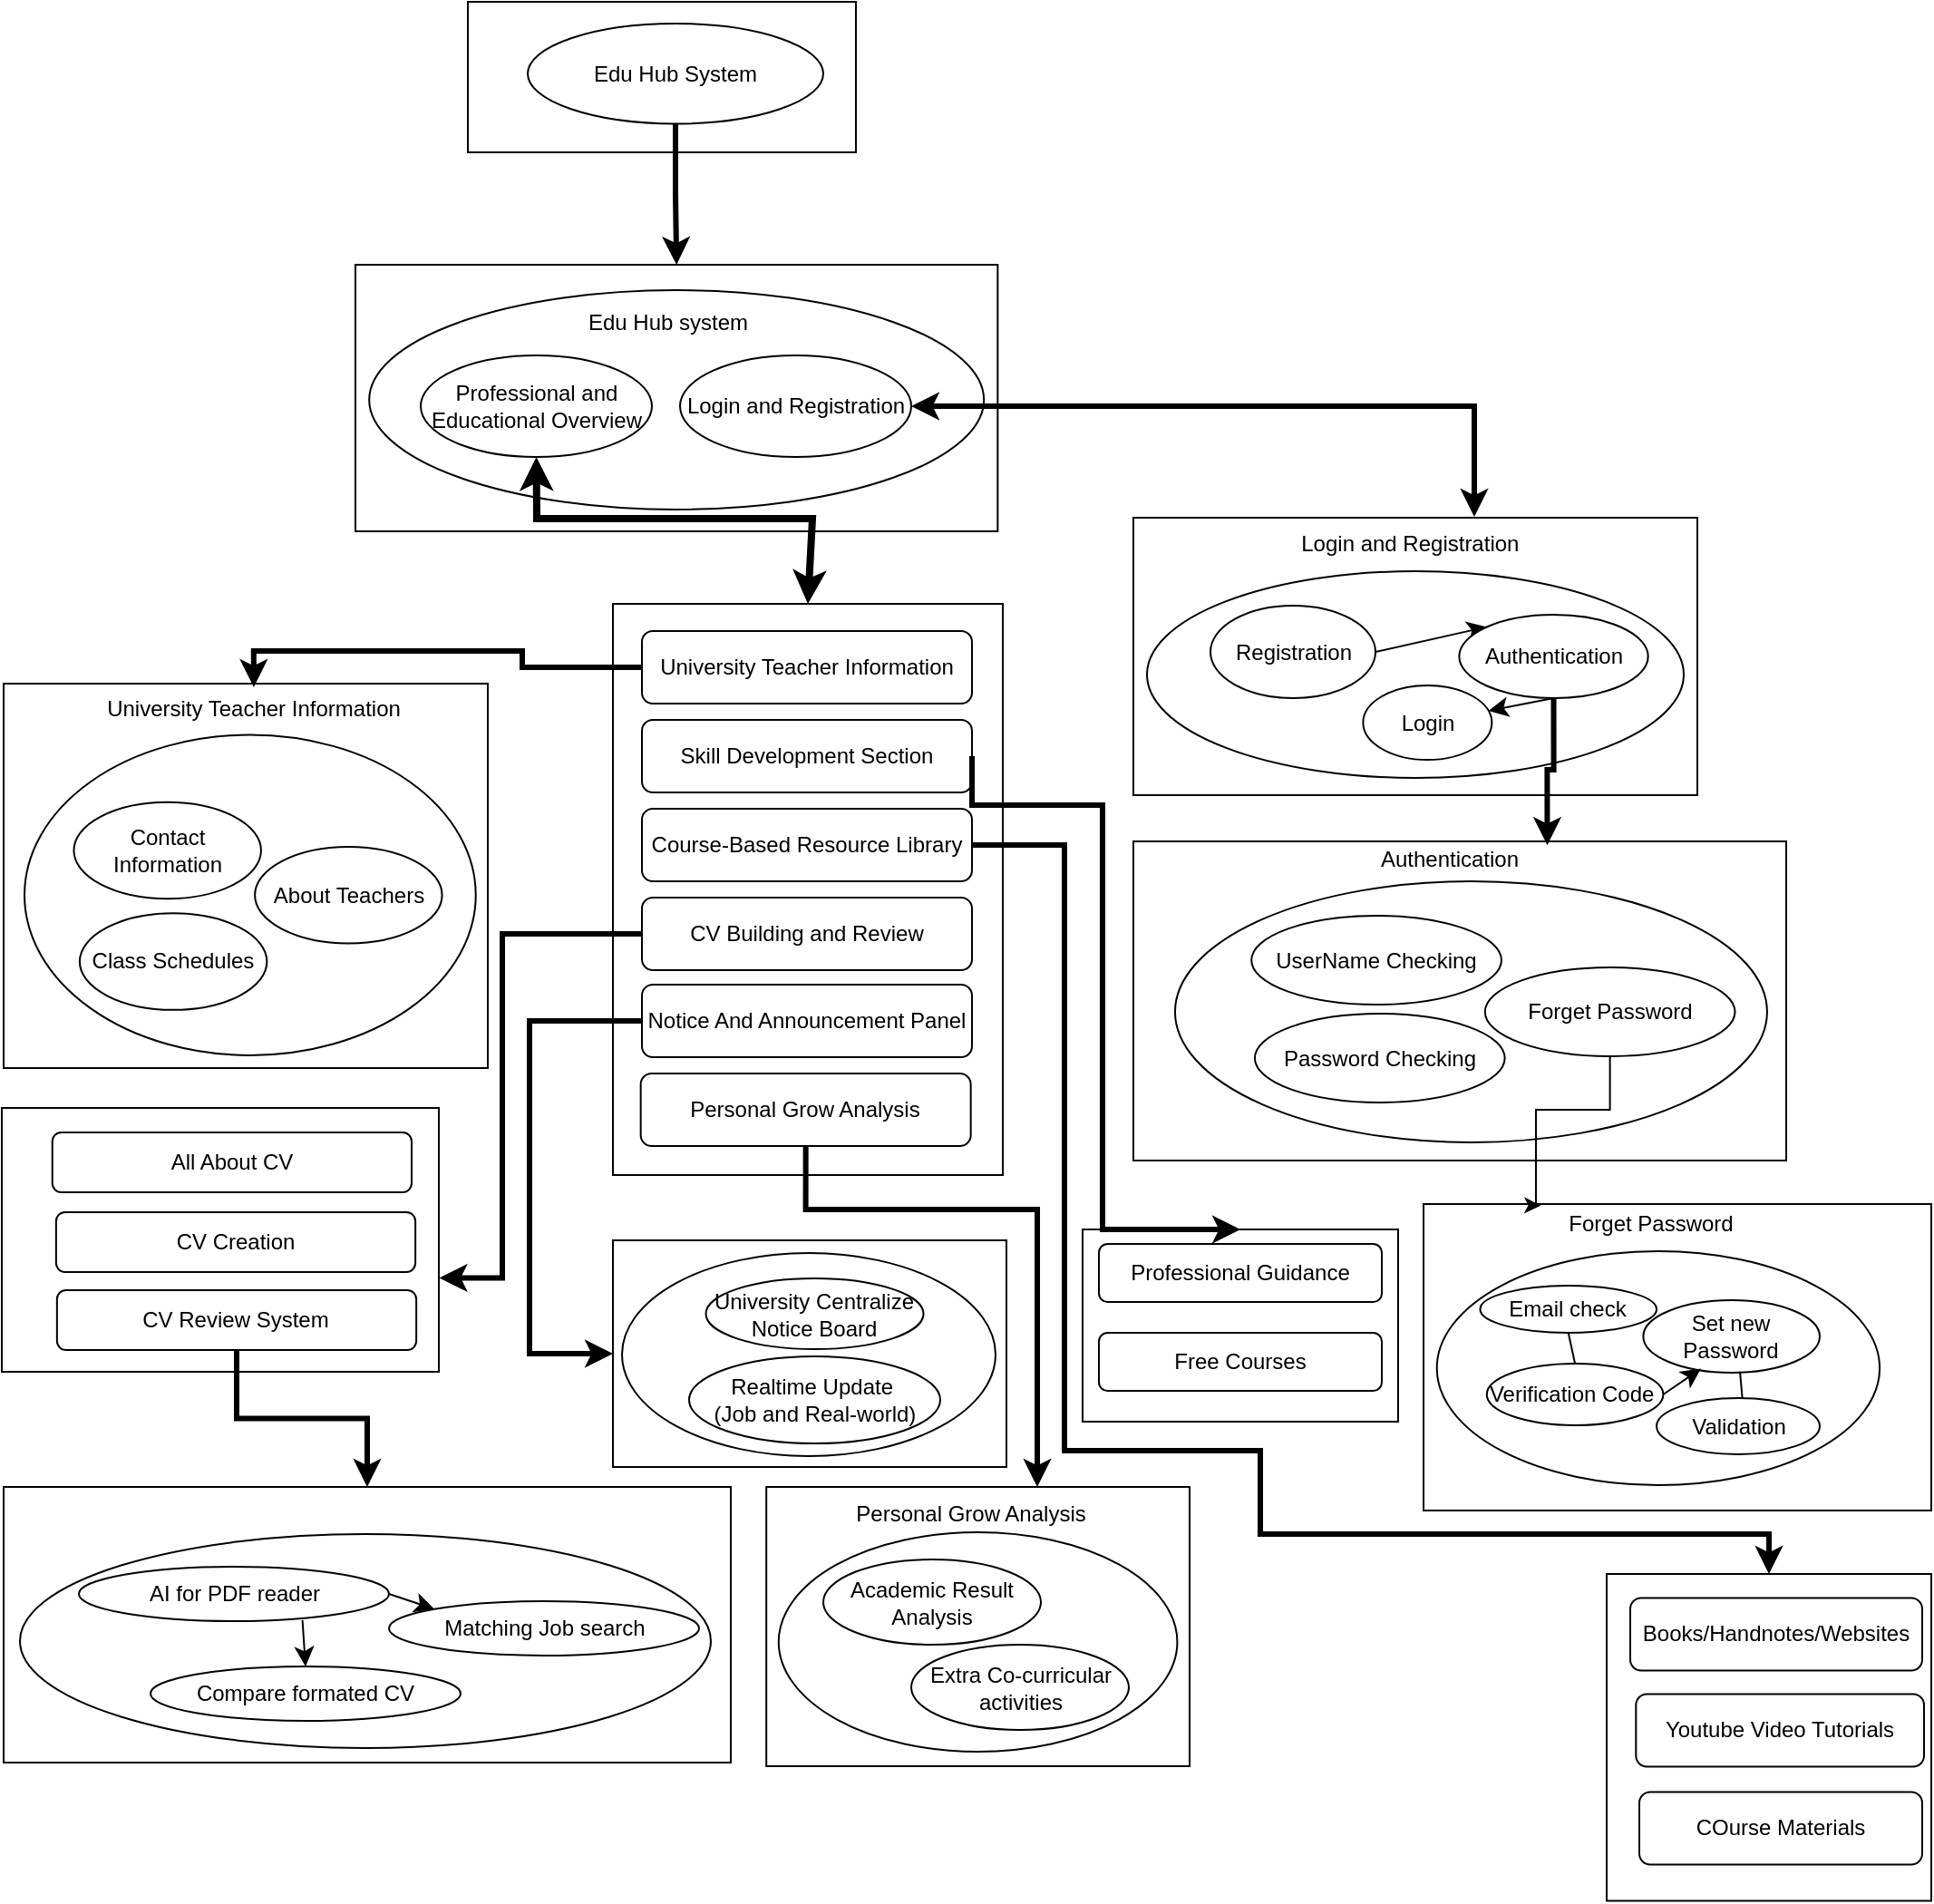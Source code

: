 <mxfile version="26.1.0">
  <diagram name="Page-1" id="dIcrA_qB1EK9TaSI5K_2">
    <mxGraphModel dx="2550" dy="1342" grid="0" gridSize="10" guides="1" tooltips="1" connect="1" arrows="1" fold="1" page="0" pageScale="1" pageWidth="850" pageHeight="1100" math="0" shadow="0">
      <root>
        <mxCell id="0" />
        <mxCell id="1" parent="0" />
        <mxCell id="Bnf2NCZyDXiezHd9HjdY-45" value="" style="rounded=0;whiteSpace=wrap;html=1;" vertex="1" parent="1">
          <mxGeometry x="-114" y="296" width="217" height="125" as="geometry" />
        </mxCell>
        <mxCell id="Bnf2NCZyDXiezHd9HjdY-48" value="" style="ellipse;whiteSpace=wrap;html=1;" vertex="1" parent="1">
          <mxGeometry x="-109" y="303" width="206" height="112" as="geometry" />
        </mxCell>
        <mxCell id="Bnf2NCZyDXiezHd9HjdY-31" value="" style="rounded=0;whiteSpace=wrap;html=1;" vertex="1" parent="1">
          <mxGeometry x="-194.0" y="-387" width="214" height="83" as="geometry" />
        </mxCell>
        <mxCell id="Bnf2NCZyDXiezHd9HjdY-14" value="" style="group" vertex="1" connectable="0" parent="1">
          <mxGeometry x="-450" y="-10.997" width="267" height="212" as="geometry" />
        </mxCell>
        <mxCell id="Bnf2NCZyDXiezHd9HjdY-22" value="" style="rounded=0;whiteSpace=wrap;html=1;" vertex="1" parent="Bnf2NCZyDXiezHd9HjdY-14">
          <mxGeometry width="267" height="212" as="geometry" />
        </mxCell>
        <mxCell id="Bnf2NCZyDXiezHd9HjdY-23" value="" style="group" vertex="1" connectable="0" parent="Bnf2NCZyDXiezHd9HjdY-14">
          <mxGeometry x="11.511" y="1.987" width="248.85" height="202.962" as="geometry" />
        </mxCell>
        <mxCell id="Bnf2NCZyDXiezHd9HjdY-17" value="" style="ellipse;whiteSpace=wrap;html=1;container=0;" vertex="1" parent="Bnf2NCZyDXiezHd9HjdY-23">
          <mxGeometry y="26.254" width="248.85" height="176.707" as="geometry" />
        </mxCell>
        <mxCell id="Bnf2NCZyDXiezHd9HjdY-18" value="University Teacher Information" style="text;html=1;align=center;verticalAlign=middle;whiteSpace=wrap;rounded=0;container=0;" vertex="1" parent="Bnf2NCZyDXiezHd9HjdY-23">
          <mxGeometry x="38.199" width="176.45" height="24.21" as="geometry" />
        </mxCell>
        <mxCell id="Bnf2NCZyDXiezHd9HjdY-19" value="Contact Information" style="ellipse;whiteSpace=wrap;html=1;container=0;" vertex="1" parent="Bnf2NCZyDXiezHd9HjdY-23">
          <mxGeometry x="27.208" y="63.371" width="103.251" height="53.254" as="geometry" />
        </mxCell>
        <mxCell id="Bnf2NCZyDXiezHd9HjdY-20" value="About Teachers" style="ellipse;whiteSpace=wrap;html=1;container=0;" vertex="1" parent="Bnf2NCZyDXiezHd9HjdY-23">
          <mxGeometry x="127.039" y="87.981" width="103.251" height="53.254" as="geometry" />
        </mxCell>
        <mxCell id="Bnf2NCZyDXiezHd9HjdY-21" value="Class Schedules" style="ellipse;whiteSpace=wrap;html=1;container=0;" vertex="1" parent="Bnf2NCZyDXiezHd9HjdY-23">
          <mxGeometry x="30.434" y="124.694" width="103.251" height="53.254" as="geometry" />
        </mxCell>
        <mxCell id="UraL1NpnlC7Kskf86XwC-92" value="" style="group" parent="1" vertex="1" connectable="0">
          <mxGeometry x="173" y="71" width="360" height="181" as="geometry" />
        </mxCell>
        <mxCell id="UraL1NpnlC7Kskf86XwC-72" value="" style="whiteSpace=wrap;html=1;" parent="UraL1NpnlC7Kskf86XwC-92" vertex="1">
          <mxGeometry y="5" width="360" height="176" as="geometry" />
        </mxCell>
        <mxCell id="UraL1NpnlC7Kskf86XwC-74" value="" style="ellipse;whiteSpace=wrap;html=1;" parent="UraL1NpnlC7Kskf86XwC-92" vertex="1">
          <mxGeometry x="22.979" y="27" width="326.489" height="144" as="geometry" />
        </mxCell>
        <mxCell id="UraL1NpnlC7Kskf86XwC-75" value="UserName Checking" style="ellipse;whiteSpace=wrap;html=1;" parent="UraL1NpnlC7Kskf86XwC-92" vertex="1">
          <mxGeometry x="65.106" y="46" width="137.872" height="49" as="geometry" />
        </mxCell>
        <mxCell id="UraL1NpnlC7Kskf86XwC-76" value="Password Checking" style="ellipse;whiteSpace=wrap;html=1;" parent="UraL1NpnlC7Kskf86XwC-92" vertex="1">
          <mxGeometry x="66.954" y="100" width="137.872" height="49" as="geometry" />
        </mxCell>
        <mxCell id="UraL1NpnlC7Kskf86XwC-78" value="Forget Password" style="ellipse;whiteSpace=wrap;html=1;" parent="UraL1NpnlC7Kskf86XwC-92" vertex="1">
          <mxGeometry x="193.883" y="74.5" width="137.872" height="49" as="geometry" />
        </mxCell>
        <mxCell id="UraL1NpnlC7Kskf86XwC-91" value="Authentication" style="text;html=1;align=center;verticalAlign=middle;whiteSpace=wrap;rounded=0;" parent="UraL1NpnlC7Kskf86XwC-92" vertex="1">
          <mxGeometry x="127.34" width="94.787" height="30" as="geometry" />
        </mxCell>
        <mxCell id="UraL1NpnlC7Kskf86XwC-93" value="" style="group" parent="1" vertex="1" connectable="0">
          <mxGeometry x="333" y="272" width="280" height="173" as="geometry" />
        </mxCell>
        <mxCell id="UraL1NpnlC7Kskf86XwC-79" value="" style="whiteSpace=wrap;html=1;" parent="UraL1NpnlC7Kskf86XwC-93" vertex="1">
          <mxGeometry y="4" width="280" height="169" as="geometry" />
        </mxCell>
        <mxCell id="UraL1NpnlC7Kskf86XwC-81" value="" style="ellipse;whiteSpace=wrap;html=1;" parent="UraL1NpnlC7Kskf86XwC-93" vertex="1">
          <mxGeometry x="7.344" y="30" width="244.197" height="129" as="geometry" />
        </mxCell>
        <mxCell id="UraL1NpnlC7Kskf86XwC-82" value="Email check" style="ellipse;whiteSpace=wrap;html=1;" parent="UraL1NpnlC7Kskf86XwC-93" vertex="1">
          <mxGeometry x="31.213" y="49" width="97.311" height="26" as="geometry" />
        </mxCell>
        <mxCell id="UraL1NpnlC7Kskf86XwC-83" value="Verification Code&amp;nbsp;" style="ellipse;whiteSpace=wrap;html=1;" parent="UraL1NpnlC7Kskf86XwC-93" vertex="1">
          <mxGeometry x="34.885" y="92" width="97.311" height="34" as="geometry" />
        </mxCell>
        <mxCell id="UraL1NpnlC7Kskf86XwC-84" value="Set new Password" style="ellipse;whiteSpace=wrap;html=1;" parent="UraL1NpnlC7Kskf86XwC-93" vertex="1">
          <mxGeometry x="121.18" y="57" width="97.311" height="40" as="geometry" />
        </mxCell>
        <mxCell id="UraL1NpnlC7Kskf86XwC-85" value="Validation" style="ellipse;whiteSpace=wrap;html=1;" parent="UraL1NpnlC7Kskf86XwC-93" vertex="1">
          <mxGeometry x="128.525" y="111" width="89.967" height="31" as="geometry" />
        </mxCell>
        <mxCell id="UraL1NpnlC7Kskf86XwC-86" value="" style="endArrow=none;html=1;rounded=0;fontSize=12;startSize=8;endSize=8;curved=1;exitX=0.5;exitY=0;exitDx=0;exitDy=0;entryX=0.5;entryY=1;entryDx=0;entryDy=0;" parent="UraL1NpnlC7Kskf86XwC-93" source="UraL1NpnlC7Kskf86XwC-83" target="UraL1NpnlC7Kskf86XwC-82" edge="1">
          <mxGeometry width="50" height="50" relative="1" as="geometry">
            <mxPoint x="85.377" y="81" as="sourcePoint" />
            <mxPoint x="131.279" y="31" as="targetPoint" />
          </mxGeometry>
        </mxCell>
        <mxCell id="UraL1NpnlC7Kskf86XwC-88" value="" style="endArrow=classic;html=1;rounded=0;fontSize=12;startSize=8;endSize=8;curved=1;exitX=1;exitY=0.5;exitDx=0;exitDy=0;entryX=0.327;entryY=0.944;entryDx=0;entryDy=0;entryPerimeter=0;" parent="UraL1NpnlC7Kskf86XwC-93" source="UraL1NpnlC7Kskf86XwC-83" target="UraL1NpnlC7Kskf86XwC-84" edge="1">
          <mxGeometry width="50" height="50" relative="1" as="geometry">
            <mxPoint x="197.377" y="176" as="sourcePoint" />
            <mxPoint x="149.639" y="92" as="targetPoint" />
          </mxGeometry>
        </mxCell>
        <mxCell id="UraL1NpnlC7Kskf86XwC-89" value="" style="endArrow=none;html=1;rounded=0;fontSize=12;startSize=8;endSize=8;curved=1;entryX=0.548;entryY=0.986;entryDx=0;entryDy=0;entryPerimeter=0;exitX=0.526;exitY=0.012;exitDx=0;exitDy=0;exitPerimeter=0;" parent="UraL1NpnlC7Kskf86XwC-93" source="UraL1NpnlC7Kskf86XwC-85" target="UraL1NpnlC7Kskf86XwC-84" edge="1">
          <mxGeometry width="50" height="50" relative="1" as="geometry">
            <mxPoint x="85.377" y="90" as="sourcePoint" />
            <mxPoint x="131.279" y="40" as="targetPoint" />
          </mxGeometry>
        </mxCell>
        <mxCell id="UraL1NpnlC7Kskf86XwC-90" value="Forget Password" style="text;html=1;align=center;verticalAlign=middle;whiteSpace=wrap;rounded=0;" parent="UraL1NpnlC7Kskf86XwC-93" vertex="1">
          <mxGeometry x="72" width="106.69" height="30" as="geometry" />
        </mxCell>
        <mxCell id="UraL1NpnlC7Kskf86XwC-27" value="" style="rounded=0;whiteSpace=wrap;html=1;" parent="1" vertex="1">
          <mxGeometry x="173" y="-102.5" width="311" height="153" as="geometry" />
        </mxCell>
        <mxCell id="UraL1NpnlC7Kskf86XwC-31" value="" style="ellipse;whiteSpace=wrap;html=1;" parent="1" vertex="1">
          <mxGeometry x="180.5" y="-73" width="296" height="114" as="geometry" />
        </mxCell>
        <mxCell id="UraL1NpnlC7Kskf86XwC-32" value="Login" style="ellipse;whiteSpace=wrap;html=1;" parent="1" vertex="1">
          <mxGeometry x="299.67" y="-10" width="71" height="41" as="geometry" />
        </mxCell>
        <mxCell id="UraL1NpnlC7Kskf86XwC-38" style="edgeStyle=none;curved=1;rounded=0;orthogonalLoop=1;jettySize=auto;html=1;exitX=1;exitY=0.5;exitDx=0;exitDy=0;entryX=0;entryY=0;entryDx=0;entryDy=0;fontSize=12;startSize=8;endSize=8;" parent="1" source="UraL1NpnlC7Kskf86XwC-33" target="UraL1NpnlC7Kskf86XwC-34" edge="1">
          <mxGeometry relative="1" as="geometry" />
        </mxCell>
        <mxCell id="UraL1NpnlC7Kskf86XwC-33" value="Registration" style="ellipse;whiteSpace=wrap;html=1;" parent="1" vertex="1">
          <mxGeometry x="215.5" y="-54" width="91" height="51" as="geometry" />
        </mxCell>
        <mxCell id="UraL1NpnlC7Kskf86XwC-39" style="edgeStyle=none;curved=1;rounded=0;orthogonalLoop=1;jettySize=auto;html=1;exitX=0.5;exitY=1;exitDx=0;exitDy=0;fontSize=12;startSize=8;endSize=8;" parent="1" source="UraL1NpnlC7Kskf86XwC-34" target="UraL1NpnlC7Kskf86XwC-32" edge="1">
          <mxGeometry relative="1" as="geometry" />
        </mxCell>
        <mxCell id="UraL1NpnlC7Kskf86XwC-34" value="Authentication" style="ellipse;whiteSpace=wrap;html=1;" parent="1" vertex="1">
          <mxGeometry x="352.67" y="-49" width="104.17" height="46" as="geometry" />
        </mxCell>
        <mxCell id="UraL1NpnlC7Kskf86XwC-47" value="Login and Registration&amp;nbsp;&amp;nbsp;" style="text;html=1;align=center;verticalAlign=middle;whiteSpace=wrap;rounded=0;" parent="1" vertex="1">
          <mxGeometry x="263.5" y="-103" width="130" height="30" as="geometry" />
        </mxCell>
        <mxCell id="Bnf2NCZyDXiezHd9HjdY-12" value="" style="group" vertex="1" connectable="0" parent="1">
          <mxGeometry x="-114" y="-55" width="215" height="315" as="geometry" />
        </mxCell>
        <mxCell id="UraL1NpnlC7Kskf86XwC-6" value="" style="rounded=0;whiteSpace=wrap;html=1;" parent="Bnf2NCZyDXiezHd9HjdY-12" vertex="1">
          <mxGeometry width="215" height="315" as="geometry" />
        </mxCell>
        <mxCell id="UraL1NpnlC7Kskf86XwC-8" value="University Teacher Information" style="rounded=1;whiteSpace=wrap;html=1;" parent="Bnf2NCZyDXiezHd9HjdY-12" vertex="1">
          <mxGeometry x="16" y="15" width="182" height="40" as="geometry" />
        </mxCell>
        <mxCell id="UraL1NpnlC7Kskf86XwC-9" value="Skill Development Section" style="rounded=1;whiteSpace=wrap;html=1;" parent="Bnf2NCZyDXiezHd9HjdY-12" vertex="1">
          <mxGeometry x="16" y="64" width="182" height="40" as="geometry" />
        </mxCell>
        <mxCell id="UraL1NpnlC7Kskf86XwC-10" value="Course-Based Resource Library" style="rounded=1;whiteSpace=wrap;html=1;" parent="Bnf2NCZyDXiezHd9HjdY-12" vertex="1">
          <mxGeometry x="16" y="113" width="182" height="40" as="geometry" />
        </mxCell>
        <mxCell id="UraL1NpnlC7Kskf86XwC-11" value="CV Building and Review" style="rounded=1;whiteSpace=wrap;html=1;" parent="Bnf2NCZyDXiezHd9HjdY-12" vertex="1">
          <mxGeometry x="16" y="162" width="182" height="40" as="geometry" />
        </mxCell>
        <mxCell id="UraL1NpnlC7Kskf86XwC-13" value="Notice And Announcement Panel" style="rounded=1;whiteSpace=wrap;html=1;" parent="Bnf2NCZyDXiezHd9HjdY-12" vertex="1">
          <mxGeometry x="16" y="210" width="182" height="40" as="geometry" />
        </mxCell>
        <mxCell id="UraL1NpnlC7Kskf86XwC-68" value="Personal Grow Analysis" style="rounded=1;whiteSpace=wrap;html=1;" parent="Bnf2NCZyDXiezHd9HjdY-12" vertex="1">
          <mxGeometry x="15.33" y="259" width="182" height="40" as="geometry" />
        </mxCell>
        <mxCell id="Bnf2NCZyDXiezHd9HjdY-29" style="edgeStyle=orthogonalEdgeStyle;rounded=0;orthogonalLoop=1;jettySize=auto;html=1;entryX=0.5;entryY=0;entryDx=0;entryDy=0;strokeWidth=3;" edge="1" parent="1" source="UraL1NpnlC7Kskf86XwC-8" target="Bnf2NCZyDXiezHd9HjdY-18">
          <mxGeometry relative="1" as="geometry">
            <Array as="points">
              <mxPoint x="-164" y="-20" />
              <mxPoint x="-164" y="-29" />
              <mxPoint x="-312" y="-29" />
            </Array>
          </mxGeometry>
        </mxCell>
        <mxCell id="Bnf2NCZyDXiezHd9HjdY-33" style="edgeStyle=orthogonalEdgeStyle;rounded=0;orthogonalLoop=1;jettySize=auto;html=1;entryX=0.5;entryY=0;entryDx=0;entryDy=0;strokeWidth=3;" edge="1" parent="1" source="Bnf2NCZyDXiezHd9HjdY-32" target="UraL1NpnlC7Kskf86XwC-1">
          <mxGeometry relative="1" as="geometry" />
        </mxCell>
        <mxCell id="Bnf2NCZyDXiezHd9HjdY-32" value="Edu Hub System" style="ellipse;whiteSpace=wrap;html=1;" vertex="1" parent="1">
          <mxGeometry x="-161" y="-375" width="163" height="55.25" as="geometry" />
        </mxCell>
        <mxCell id="UraL1NpnlC7Kskf86XwC-1" value="" style="rounded=0;whiteSpace=wrap;html=1;" parent="1" vertex="1">
          <mxGeometry x="-256.0" y="-242" width="354.17" height="147" as="geometry" />
        </mxCell>
        <mxCell id="Bnf2NCZyDXiezHd9HjdY-8" value="" style="ellipse;whiteSpace=wrap;html=1;" vertex="1" parent="1">
          <mxGeometry x="-248.41" y="-228" width="339" height="121" as="geometry" />
        </mxCell>
        <mxCell id="UraL1NpnlC7Kskf86XwC-2" value="Professional and Educational Overview" style="ellipse;whiteSpace=wrap;html=1;" parent="1" vertex="1">
          <mxGeometry x="-220.0" y="-192" width="127.5" height="56" as="geometry" />
        </mxCell>
        <mxCell id="UraL1NpnlC7Kskf86XwC-3" style="edgeStyle=none;curved=1;rounded=0;orthogonalLoop=1;jettySize=auto;html=1;exitX=1;exitY=1;exitDx=0;exitDy=0;fontSize=12;startSize=8;endSize=8;" parent="1" source="UraL1NpnlC7Kskf86XwC-1" target="UraL1NpnlC7Kskf86XwC-1" edge="1">
          <mxGeometry relative="1" as="geometry" />
        </mxCell>
        <mxCell id="Bnf2NCZyDXiezHd9HjdY-6" value="Login and Registration" style="ellipse;whiteSpace=wrap;html=1;" vertex="1" parent="1">
          <mxGeometry x="-77.0" y="-192" width="127.5" height="56" as="geometry" />
        </mxCell>
        <mxCell id="Bnf2NCZyDXiezHd9HjdY-30" value="Edu Hub system" style="text;html=1;align=center;verticalAlign=middle;resizable=0;points=[];autosize=1;strokeColor=none;fillColor=none;" vertex="1" parent="1">
          <mxGeometry x="-137" y="-223" width="106" height="26" as="geometry" />
        </mxCell>
        <mxCell id="Bnf2NCZyDXiezHd9HjdY-11" value="" style="endArrow=classic;startArrow=classic;html=1;rounded=0;exitX=1;exitY=0.5;exitDx=0;exitDy=0;entryX=0.75;entryY=0;entryDx=0;entryDy=0;strokeWidth=3;" edge="1" parent="1" source="Bnf2NCZyDXiezHd9HjdY-6" target="UraL1NpnlC7Kskf86XwC-47">
          <mxGeometry width="50" height="50" relative="1" as="geometry">
            <mxPoint x="226" y="199" as="sourcePoint" />
            <mxPoint x="276" y="149" as="targetPoint" />
            <Array as="points">
              <mxPoint x="361" y="-164" />
            </Array>
          </mxGeometry>
        </mxCell>
        <mxCell id="Bnf2NCZyDXiezHd9HjdY-25" value="" style="endArrow=classic;startArrow=classic;html=1;rounded=0;exitX=0.5;exitY=1;exitDx=0;exitDy=0;entryX=0.5;entryY=0;entryDx=0;entryDy=0;strokeWidth=4;" edge="1" parent="1" source="UraL1NpnlC7Kskf86XwC-2" target="UraL1NpnlC7Kskf86XwC-6">
          <mxGeometry width="50" height="50" relative="1" as="geometry">
            <mxPoint x="-61" y="-5" as="sourcePoint" />
            <mxPoint x="-11" y="-55" as="targetPoint" />
            <Array as="points">
              <mxPoint x="-156" y="-102" />
              <mxPoint x="-4" y="-102" />
            </Array>
          </mxGeometry>
        </mxCell>
        <mxCell id="Bnf2NCZyDXiezHd9HjdY-35" value="" style="group" vertex="1" connectable="0" parent="1">
          <mxGeometry x="145" y="290" width="174" height="106" as="geometry" />
        </mxCell>
        <mxCell id="Bnf2NCZyDXiezHd9HjdY-34" value="" style="rounded=0;whiteSpace=wrap;html=1;" vertex="1" parent="Bnf2NCZyDXiezHd9HjdY-35">
          <mxGeometry width="174" height="106" as="geometry" />
        </mxCell>
        <mxCell id="UraL1NpnlC7Kskf86XwC-51" value="Professional Guidance" style="rounded=1;whiteSpace=wrap;html=1;" parent="Bnf2NCZyDXiezHd9HjdY-35" vertex="1">
          <mxGeometry x="9" y="8" width="156" height="32" as="geometry" />
        </mxCell>
        <mxCell id="UraL1NpnlC7Kskf86XwC-52" value="Free Courses" style="rounded=1;whiteSpace=wrap;html=1;" parent="Bnf2NCZyDXiezHd9HjdY-35" vertex="1">
          <mxGeometry x="9" y="57" width="156" height="32" as="geometry" />
        </mxCell>
        <mxCell id="Bnf2NCZyDXiezHd9HjdY-39" style="edgeStyle=orthogonalEdgeStyle;rounded=0;orthogonalLoop=1;jettySize=auto;html=1;exitX=1;exitY=0.5;exitDx=0;exitDy=0;entryX=0.5;entryY=0;entryDx=0;entryDy=0;strokeWidth=3;" edge="1" parent="1" source="UraL1NpnlC7Kskf86XwC-10" target="Bnf2NCZyDXiezHd9HjdY-38">
          <mxGeometry relative="1" as="geometry">
            <Array as="points">
              <mxPoint x="135" y="78" />
              <mxPoint x="135" y="412" />
              <mxPoint x="243" y="412" />
              <mxPoint x="243" y="458" />
            </Array>
          </mxGeometry>
        </mxCell>
        <mxCell id="Bnf2NCZyDXiezHd9HjdY-40" value="" style="group" vertex="1" connectable="0" parent="1">
          <mxGeometry x="-450" y="432" width="401" height="152" as="geometry" />
        </mxCell>
        <mxCell id="UraL1NpnlC7Kskf86XwC-106" value="" style="rounded=0;whiteSpace=wrap;html=1;" parent="Bnf2NCZyDXiezHd9HjdY-40" vertex="1">
          <mxGeometry width="401" height="152" as="geometry" />
        </mxCell>
        <mxCell id="UraL1NpnlC7Kskf86XwC-108" value="" style="ellipse;whiteSpace=wrap;html=1;" parent="Bnf2NCZyDXiezHd9HjdY-40" vertex="1">
          <mxGeometry x="9" y="26" width="381" height="118" as="geometry" />
        </mxCell>
        <mxCell id="UraL1NpnlC7Kskf86XwC-112" style="edgeStyle=none;curved=1;rounded=0;orthogonalLoop=1;jettySize=auto;html=1;exitX=1;exitY=0.5;exitDx=0;exitDy=0;entryX=0;entryY=0;entryDx=0;entryDy=0;fontSize=12;startSize=8;endSize=8;" parent="Bnf2NCZyDXiezHd9HjdY-40" source="UraL1NpnlC7Kskf86XwC-109" target="UraL1NpnlC7Kskf86XwC-111" edge="1">
          <mxGeometry relative="1" as="geometry" />
        </mxCell>
        <mxCell id="UraL1NpnlC7Kskf86XwC-113" style="edgeStyle=none;curved=1;rounded=0;orthogonalLoop=1;jettySize=auto;html=1;exitX=0.721;exitY=0.981;exitDx=0;exitDy=0;entryX=0.5;entryY=0;entryDx=0;entryDy=0;fontSize=12;startSize=8;endSize=8;exitPerimeter=0;" parent="Bnf2NCZyDXiezHd9HjdY-40" source="UraL1NpnlC7Kskf86XwC-109" target="UraL1NpnlC7Kskf86XwC-110" edge="1">
          <mxGeometry relative="1" as="geometry" />
        </mxCell>
        <mxCell id="UraL1NpnlC7Kskf86XwC-109" value="AI for PDF reader" style="ellipse;whiteSpace=wrap;html=1;" parent="Bnf2NCZyDXiezHd9HjdY-40" vertex="1">
          <mxGeometry x="41.5" y="44" width="171" height="30" as="geometry" />
        </mxCell>
        <mxCell id="UraL1NpnlC7Kskf86XwC-110" value="Compare formated CV" style="ellipse;whiteSpace=wrap;html=1;" parent="Bnf2NCZyDXiezHd9HjdY-40" vertex="1">
          <mxGeometry x="81" y="99" width="171" height="30" as="geometry" />
        </mxCell>
        <mxCell id="UraL1NpnlC7Kskf86XwC-111" value="Matching Job search" style="ellipse;whiteSpace=wrap;html=1;" parent="Bnf2NCZyDXiezHd9HjdY-40" vertex="1">
          <mxGeometry x="212.5" y="63" width="171" height="30" as="geometry" />
        </mxCell>
        <mxCell id="Bnf2NCZyDXiezHd9HjdY-42" value="" style="group" vertex="1" connectable="0" parent="1">
          <mxGeometry x="-451" y="223" width="241" height="145.5" as="geometry" />
        </mxCell>
        <mxCell id="Bnf2NCZyDXiezHd9HjdY-41" value="" style="rounded=0;whiteSpace=wrap;html=1;" vertex="1" parent="Bnf2NCZyDXiezHd9HjdY-42">
          <mxGeometry width="241" height="145.5" as="geometry" />
        </mxCell>
        <mxCell id="UraL1NpnlC7Kskf86XwC-65" value="All About CV" style="rounded=1;whiteSpace=wrap;html=1;" parent="Bnf2NCZyDXiezHd9HjdY-42" vertex="1">
          <mxGeometry x="27.86" y="13.5" width="198.14" height="33" as="geometry" />
        </mxCell>
        <mxCell id="UraL1NpnlC7Kskf86XwC-66" value="CV Creation" style="rounded=1;whiteSpace=wrap;html=1;" parent="Bnf2NCZyDXiezHd9HjdY-42" vertex="1">
          <mxGeometry x="29.93" y="57.5" width="198.14" height="33" as="geometry" />
        </mxCell>
        <mxCell id="UraL1NpnlC7Kskf86XwC-67" value="CV Review System" style="rounded=1;whiteSpace=wrap;html=1;" parent="Bnf2NCZyDXiezHd9HjdY-42" vertex="1">
          <mxGeometry x="30.43" y="100.5" width="198.14" height="33" as="geometry" />
        </mxCell>
        <mxCell id="Bnf2NCZyDXiezHd9HjdY-44" style="edgeStyle=orthogonalEdgeStyle;rounded=0;orthogonalLoop=1;jettySize=auto;html=1;exitX=0.5;exitY=1;exitDx=0;exitDy=0;entryX=0.5;entryY=0;entryDx=0;entryDy=0;strokeWidth=3;" edge="1" parent="1" source="UraL1NpnlC7Kskf86XwC-67" target="UraL1NpnlC7Kskf86XwC-106">
          <mxGeometry relative="1" as="geometry" />
        </mxCell>
        <mxCell id="Bnf2NCZyDXiezHd9HjdY-46" value="University Centralize Notice Board" style="ellipse;whiteSpace=wrap;html=1;" vertex="1" parent="1">
          <mxGeometry x="-62.75" y="317" width="120" height="39" as="geometry" />
        </mxCell>
        <mxCell id="Bnf2NCZyDXiezHd9HjdY-47" value="Realtime Update&amp;nbsp;&lt;div&gt;(Job and Real-world)&lt;/div&gt;" style="ellipse;whiteSpace=wrap;html=1;" vertex="1" parent="1">
          <mxGeometry x="-72" y="360" width="138.5" height="48" as="geometry" />
        </mxCell>
        <mxCell id="Bnf2NCZyDXiezHd9HjdY-49" style="edgeStyle=orthogonalEdgeStyle;rounded=0;orthogonalLoop=1;jettySize=auto;html=1;entryX=0;entryY=0.5;entryDx=0;entryDy=0;exitX=0;exitY=0.5;exitDx=0;exitDy=0;strokeWidth=3;" edge="1" parent="1" source="UraL1NpnlC7Kskf86XwC-13" target="Bnf2NCZyDXiezHd9HjdY-45">
          <mxGeometry relative="1" as="geometry">
            <Array as="points">
              <mxPoint x="-160" y="175" />
              <mxPoint x="-160" y="359" />
            </Array>
          </mxGeometry>
        </mxCell>
        <mxCell id="Bnf2NCZyDXiezHd9HjdY-50" style="edgeStyle=orthogonalEdgeStyle;rounded=0;orthogonalLoop=1;jettySize=auto;html=1;entryX=1.001;entryY=0.644;entryDx=0;entryDy=0;entryPerimeter=0;strokeWidth=3;" edge="1" parent="1" source="UraL1NpnlC7Kskf86XwC-11" target="Bnf2NCZyDXiezHd9HjdY-41">
          <mxGeometry relative="1" as="geometry">
            <Array as="points">
              <mxPoint x="-175" y="127" />
              <mxPoint x="-175" y="317" />
            </Array>
          </mxGeometry>
        </mxCell>
        <mxCell id="Bnf2NCZyDXiezHd9HjdY-51" value="" style="rounded=0;whiteSpace=wrap;html=1;" vertex="1" parent="1">
          <mxGeometry x="-29.41" y="432" width="233.41" height="154" as="geometry" />
        </mxCell>
        <mxCell id="Bnf2NCZyDXiezHd9HjdY-52" value="" style="ellipse;whiteSpace=wrap;html=1;" vertex="1" parent="1">
          <mxGeometry x="-22.62" y="457" width="219.83" height="121" as="geometry" />
        </mxCell>
        <mxCell id="Bnf2NCZyDXiezHd9HjdY-53" value="Academic Result Analysis" style="ellipse;whiteSpace=wrap;html=1;" vertex="1" parent="1">
          <mxGeometry x="2" y="472" width="120" height="47" as="geometry" />
        </mxCell>
        <mxCell id="Bnf2NCZyDXiezHd9HjdY-54" value="Extra Co-curricular activities" style="ellipse;whiteSpace=wrap;html=1;" vertex="1" parent="1">
          <mxGeometry x="50.5" y="519" width="120" height="47" as="geometry" />
        </mxCell>
        <mxCell id="Bnf2NCZyDXiezHd9HjdY-55" value="Personal Grow Analysis" style="text;html=1;align=center;verticalAlign=middle;resizable=0;points=[];autosize=1;strokeColor=none;fillColor=none;" vertex="1" parent="1">
          <mxGeometry x="10.83" y="434" width="145" height="26" as="geometry" />
        </mxCell>
        <mxCell id="Bnf2NCZyDXiezHd9HjdY-56" style="edgeStyle=orthogonalEdgeStyle;rounded=0;orthogonalLoop=1;jettySize=auto;html=1;exitX=0.5;exitY=1;exitDx=0;exitDy=0;strokeWidth=3;" edge="1" parent="1" source="UraL1NpnlC7Kskf86XwC-68" target="Bnf2NCZyDXiezHd9HjdY-51">
          <mxGeometry relative="1" as="geometry">
            <Array as="points">
              <mxPoint x="-8" y="279" />
              <mxPoint x="120" y="279" />
            </Array>
          </mxGeometry>
        </mxCell>
        <mxCell id="Bnf2NCZyDXiezHd9HjdY-58" style="edgeStyle=orthogonalEdgeStyle;rounded=0;orthogonalLoop=1;jettySize=auto;html=1;exitX=1;exitY=0.5;exitDx=0;exitDy=0;entryX=0.5;entryY=0;entryDx=0;entryDy=0;strokeWidth=3;" edge="1" parent="1" source="UraL1NpnlC7Kskf86XwC-9" target="Bnf2NCZyDXiezHd9HjdY-34">
          <mxGeometry relative="1" as="geometry">
            <Array as="points">
              <mxPoint x="84" y="56" />
              <mxPoint x="156" y="56" />
              <mxPoint x="156" y="290" />
            </Array>
          </mxGeometry>
        </mxCell>
        <mxCell id="Bnf2NCZyDXiezHd9HjdY-61" style="edgeStyle=orthogonalEdgeStyle;rounded=0;orthogonalLoop=1;jettySize=auto;html=1;exitX=0.5;exitY=1;exitDx=0;exitDy=0;entryX=0.634;entryY=0.012;entryDx=0;entryDy=0;entryPerimeter=0;strokeWidth=3;" edge="1" parent="1" source="UraL1NpnlC7Kskf86XwC-34" target="UraL1NpnlC7Kskf86XwC-72">
          <mxGeometry relative="1" as="geometry" />
        </mxCell>
        <mxCell id="Bnf2NCZyDXiezHd9HjdY-38" value="" style="rounded=0;whiteSpace=wrap;html=1;" vertex="1" parent="1">
          <mxGeometry x="434" y="480" width="179" height="180.25" as="geometry" />
        </mxCell>
        <mxCell id="UraL1NpnlC7Kskf86XwC-59" value="Books/Handnotes/Websites" style="rounded=1;whiteSpace=wrap;html=1;" parent="1" vertex="1">
          <mxGeometry x="447" y="493.25" width="161" height="40" as="geometry" />
        </mxCell>
        <mxCell id="UraL1NpnlC7Kskf86XwC-60" value="Youtube Video Tutorials" style="rounded=1;whiteSpace=wrap;html=1;" parent="1" vertex="1">
          <mxGeometry x="450.16" y="546.25" width="158.84" height="40" as="geometry" />
        </mxCell>
        <mxCell id="UraL1NpnlC7Kskf86XwC-61" value="COurse Materials" style="rounded=1;whiteSpace=wrap;html=1;" parent="1" vertex="1">
          <mxGeometry x="452" y="600.25" width="156" height="40" as="geometry" />
        </mxCell>
        <mxCell id="Bnf2NCZyDXiezHd9HjdY-62" style="edgeStyle=orthogonalEdgeStyle;rounded=0;orthogonalLoop=1;jettySize=auto;html=1;exitX=0.5;exitY=1;exitDx=0;exitDy=0;entryX=0.231;entryY=0.005;entryDx=0;entryDy=0;entryPerimeter=0;" edge="1" parent="1" source="UraL1NpnlC7Kskf86XwC-78" target="UraL1NpnlC7Kskf86XwC-79">
          <mxGeometry relative="1" as="geometry">
            <Array as="points">
              <mxPoint x="436" y="224" />
              <mxPoint x="395" y="224" />
              <mxPoint x="395" y="277" />
            </Array>
          </mxGeometry>
        </mxCell>
      </root>
    </mxGraphModel>
  </diagram>
</mxfile>

